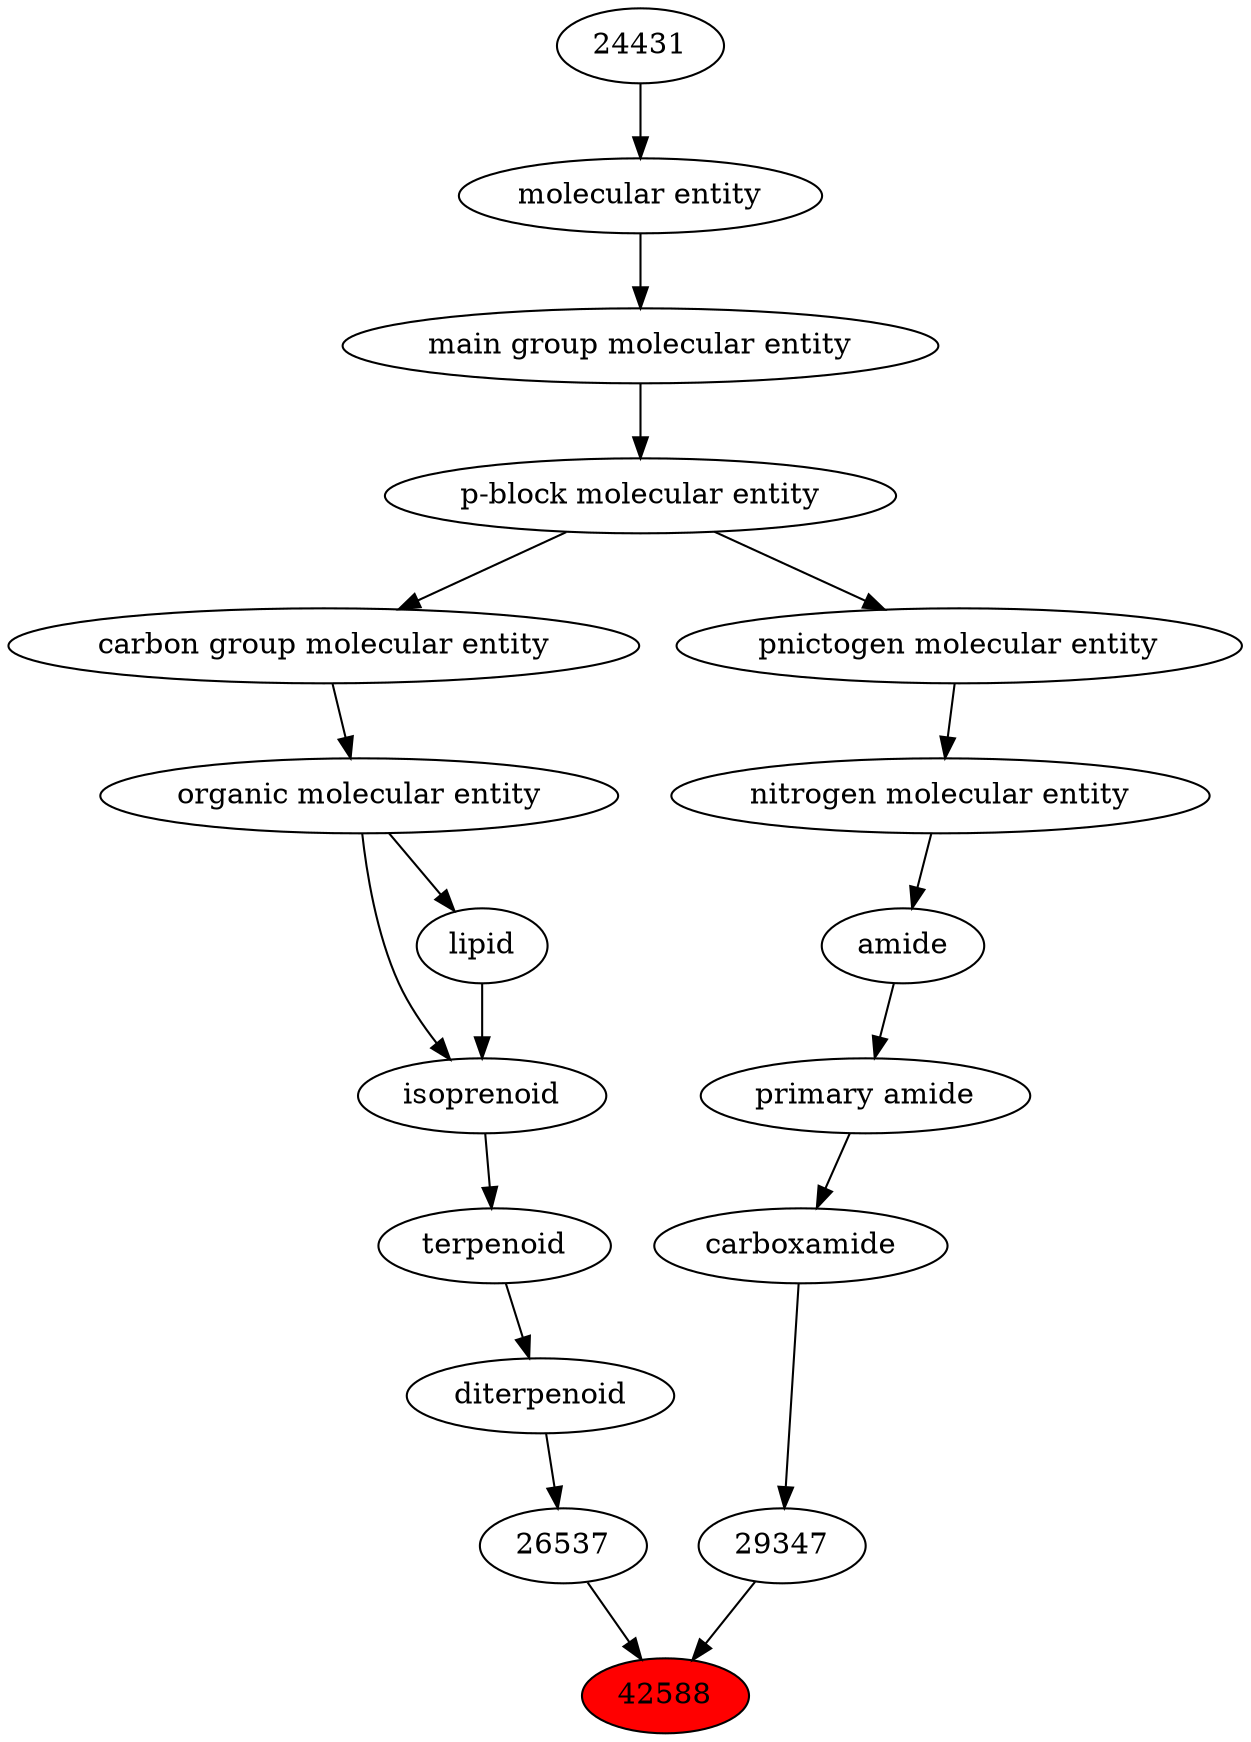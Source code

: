 digraph tree{ 
42588 [label="42588" fillcolor=red style=filled]
26537 -> 42588
29347 -> 42588
26537 [label="26537"]
23849 -> 26537
29347 [label="29347"]
37622 -> 29347
23849 [label="diterpenoid"]
26873 -> 23849
37622 [label="carboxamide"]
33256 -> 37622
26873 [label="terpenoid"]
24913 -> 26873
33256 [label="primary amide"]
32988 -> 33256
24913 [label="isoprenoid"]
18059 -> 24913
50860 -> 24913
32988 [label="amide"]
51143 -> 32988
18059 [label="lipid"]
50860 -> 18059
50860 [label="organic molecular entity"]
33582 -> 50860
51143 [label="nitrogen molecular entity"]
33302 -> 51143
33582 [label="carbon group molecular entity"]
33675 -> 33582
33302 [label="pnictogen molecular entity"]
33675 -> 33302
33675 [label="p-block molecular entity"]
33579 -> 33675
33579 [label="main group molecular entity"]
23367 -> 33579
23367 [label="molecular entity"]
24431 -> 23367
24431 [label="24431"]
}